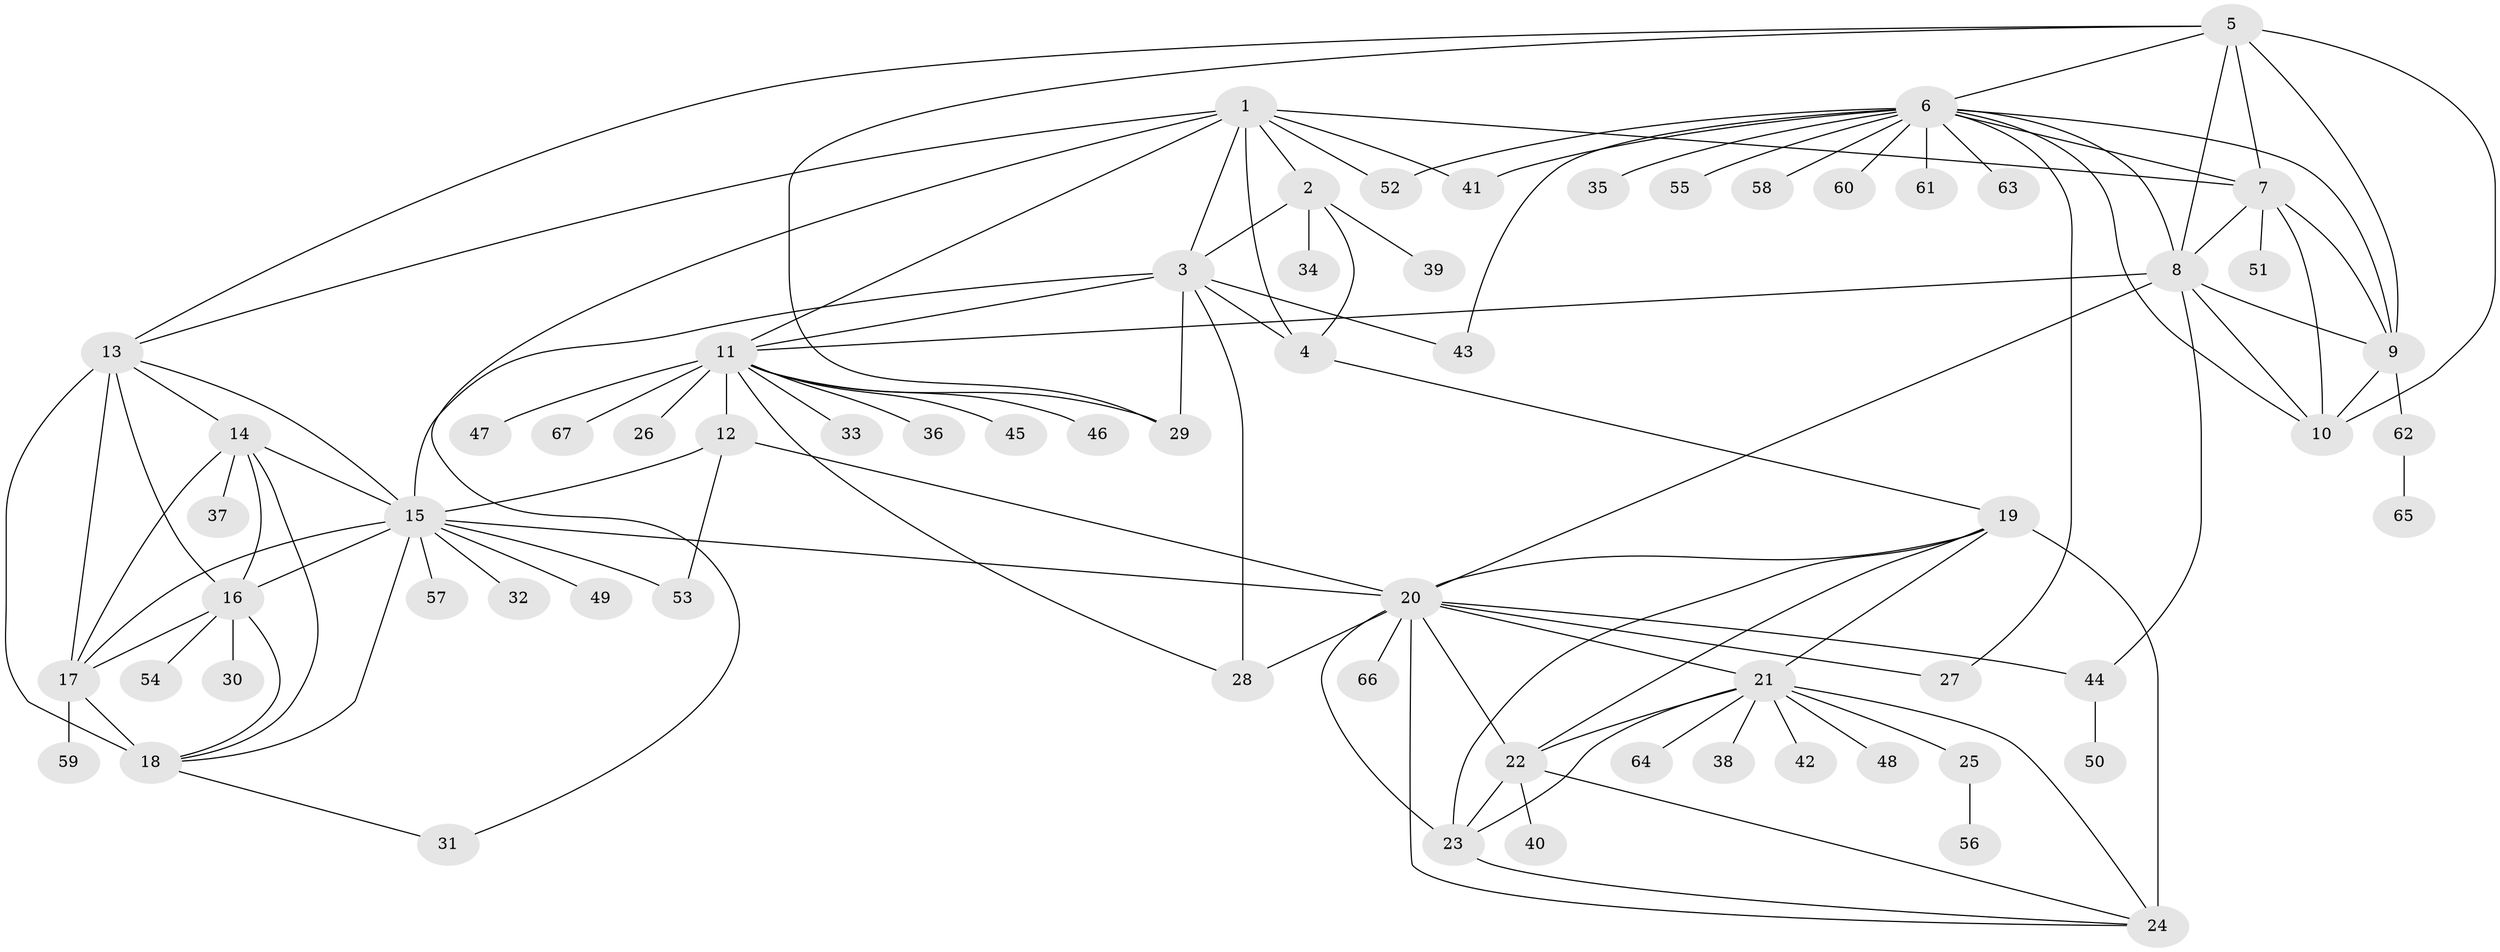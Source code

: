 // original degree distribution, {6: 0.022556390977443608, 8: 0.03759398496240601, 18: 0.007518796992481203, 7: 0.05263157894736842, 10: 0.03759398496240601, 5: 0.007518796992481203, 16: 0.007518796992481203, 9: 0.022556390977443608, 11: 0.015037593984962405, 13: 0.015037593984962405, 2: 0.15037593984962405, 1: 0.5939849624060151, 3: 0.03007518796992481}
// Generated by graph-tools (version 1.1) at 2025/37/03/09/25 02:37:24]
// undirected, 67 vertices, 118 edges
graph export_dot {
graph [start="1"]
  node [color=gray90,style=filled];
  1;
  2;
  3;
  4;
  5;
  6;
  7;
  8;
  9;
  10;
  11;
  12;
  13;
  14;
  15;
  16;
  17;
  18;
  19;
  20;
  21;
  22;
  23;
  24;
  25;
  26;
  27;
  28;
  29;
  30;
  31;
  32;
  33;
  34;
  35;
  36;
  37;
  38;
  39;
  40;
  41;
  42;
  43;
  44;
  45;
  46;
  47;
  48;
  49;
  50;
  51;
  52;
  53;
  54;
  55;
  56;
  57;
  58;
  59;
  60;
  61;
  62;
  63;
  64;
  65;
  66;
  67;
  1 -- 2 [weight=3.0];
  1 -- 3 [weight=3.0];
  1 -- 4 [weight=3.0];
  1 -- 7 [weight=1.0];
  1 -- 11 [weight=1.0];
  1 -- 13 [weight=1.0];
  1 -- 31 [weight=1.0];
  1 -- 41 [weight=1.0];
  1 -- 52 [weight=1.0];
  2 -- 3 [weight=1.0];
  2 -- 4 [weight=1.0];
  2 -- 34 [weight=1.0];
  2 -- 39 [weight=1.0];
  3 -- 4 [weight=1.0];
  3 -- 11 [weight=1.0];
  3 -- 15 [weight=1.0];
  3 -- 28 [weight=8.0];
  3 -- 29 [weight=1.0];
  3 -- 43 [weight=1.0];
  4 -- 19 [weight=1.0];
  5 -- 6 [weight=1.0];
  5 -- 7 [weight=1.0];
  5 -- 8 [weight=1.0];
  5 -- 9 [weight=1.0];
  5 -- 10 [weight=2.0];
  5 -- 13 [weight=1.0];
  5 -- 29 [weight=1.0];
  6 -- 7 [weight=1.0];
  6 -- 8 [weight=1.0];
  6 -- 9 [weight=1.0];
  6 -- 10 [weight=1.0];
  6 -- 27 [weight=1.0];
  6 -- 35 [weight=1.0];
  6 -- 41 [weight=1.0];
  6 -- 43 [weight=1.0];
  6 -- 52 [weight=1.0];
  6 -- 55 [weight=1.0];
  6 -- 58 [weight=1.0];
  6 -- 60 [weight=1.0];
  6 -- 61 [weight=1.0];
  6 -- 63 [weight=1.0];
  7 -- 8 [weight=1.0];
  7 -- 9 [weight=1.0];
  7 -- 10 [weight=1.0];
  7 -- 51 [weight=2.0];
  8 -- 9 [weight=1.0];
  8 -- 10 [weight=1.0];
  8 -- 11 [weight=1.0];
  8 -- 20 [weight=1.0];
  8 -- 44 [weight=2.0];
  9 -- 10 [weight=1.0];
  9 -- 62 [weight=1.0];
  11 -- 12 [weight=5.0];
  11 -- 26 [weight=4.0];
  11 -- 28 [weight=1.0];
  11 -- 29 [weight=1.0];
  11 -- 33 [weight=2.0];
  11 -- 36 [weight=1.0];
  11 -- 45 [weight=2.0];
  11 -- 46 [weight=1.0];
  11 -- 47 [weight=1.0];
  11 -- 67 [weight=1.0];
  12 -- 15 [weight=1.0];
  12 -- 20 [weight=1.0];
  12 -- 53 [weight=1.0];
  13 -- 14 [weight=1.0];
  13 -- 15 [weight=1.0];
  13 -- 16 [weight=1.0];
  13 -- 17 [weight=1.0];
  13 -- 18 [weight=4.0];
  14 -- 15 [weight=1.0];
  14 -- 16 [weight=1.0];
  14 -- 17 [weight=1.0];
  14 -- 18 [weight=1.0];
  14 -- 37 [weight=1.0];
  15 -- 16 [weight=1.0];
  15 -- 17 [weight=1.0];
  15 -- 18 [weight=1.0];
  15 -- 20 [weight=1.0];
  15 -- 32 [weight=1.0];
  15 -- 49 [weight=1.0];
  15 -- 53 [weight=1.0];
  15 -- 57 [weight=1.0];
  16 -- 17 [weight=1.0];
  16 -- 18 [weight=1.0];
  16 -- 30 [weight=2.0];
  16 -- 54 [weight=1.0];
  17 -- 18 [weight=1.0];
  17 -- 59 [weight=2.0];
  18 -- 31 [weight=1.0];
  19 -- 20 [weight=1.0];
  19 -- 21 [weight=1.0];
  19 -- 22 [weight=1.0];
  19 -- 23 [weight=1.0];
  19 -- 24 [weight=5.0];
  20 -- 21 [weight=1.0];
  20 -- 22 [weight=1.0];
  20 -- 23 [weight=1.0];
  20 -- 24 [weight=1.0];
  20 -- 27 [weight=1.0];
  20 -- 28 [weight=1.0];
  20 -- 44 [weight=1.0];
  20 -- 66 [weight=1.0];
  21 -- 22 [weight=1.0];
  21 -- 23 [weight=1.0];
  21 -- 24 [weight=1.0];
  21 -- 25 [weight=1.0];
  21 -- 38 [weight=1.0];
  21 -- 42 [weight=1.0];
  21 -- 48 [weight=1.0];
  21 -- 64 [weight=1.0];
  22 -- 23 [weight=1.0];
  22 -- 24 [weight=1.0];
  22 -- 40 [weight=2.0];
  23 -- 24 [weight=1.0];
  25 -- 56 [weight=1.0];
  44 -- 50 [weight=1.0];
  62 -- 65 [weight=1.0];
}
